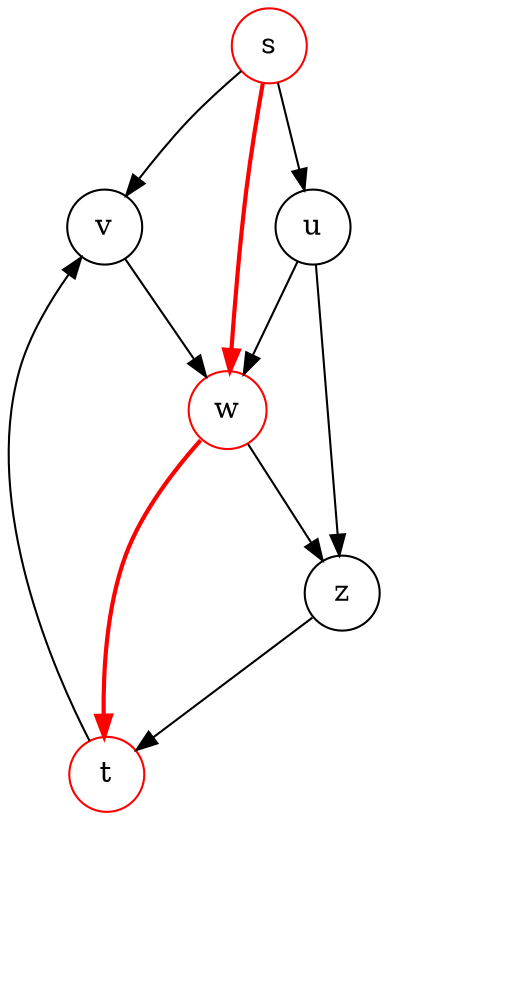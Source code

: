 digraph G {
  node [shape=circle, texmode="math"];
  edge [label=" ", lblstyle=auto, topath="bend left"];

  s -> v [texlbl="$7$", topath="bend right"];
  s -> w [texlbl="$3$", color=red, style=bold];
  s -> u [texlbl="$5$"];
  v -> w [texlbl="$1$"];
  u -> w [texlbl="$1$"];
  u -> z [texlbl="$2$"];
  w -> t [texlbl="$1$", color=red, style=bold];
  w -> z [texlbl="$3$", topath="bend right"];
  z -> t [texlbl="$5$"];
  t -> v [texlbl="$3$"];

  s [color=red];
  w [color=red];
  t [color=red];

  node [style=invis, shape=none];
  edge [style=invis, len=0.2];
  s -> 1;
  u -> 2;
  v -> 3;
  t -> 4;
  z -> 5;
  w -> 6;
}

